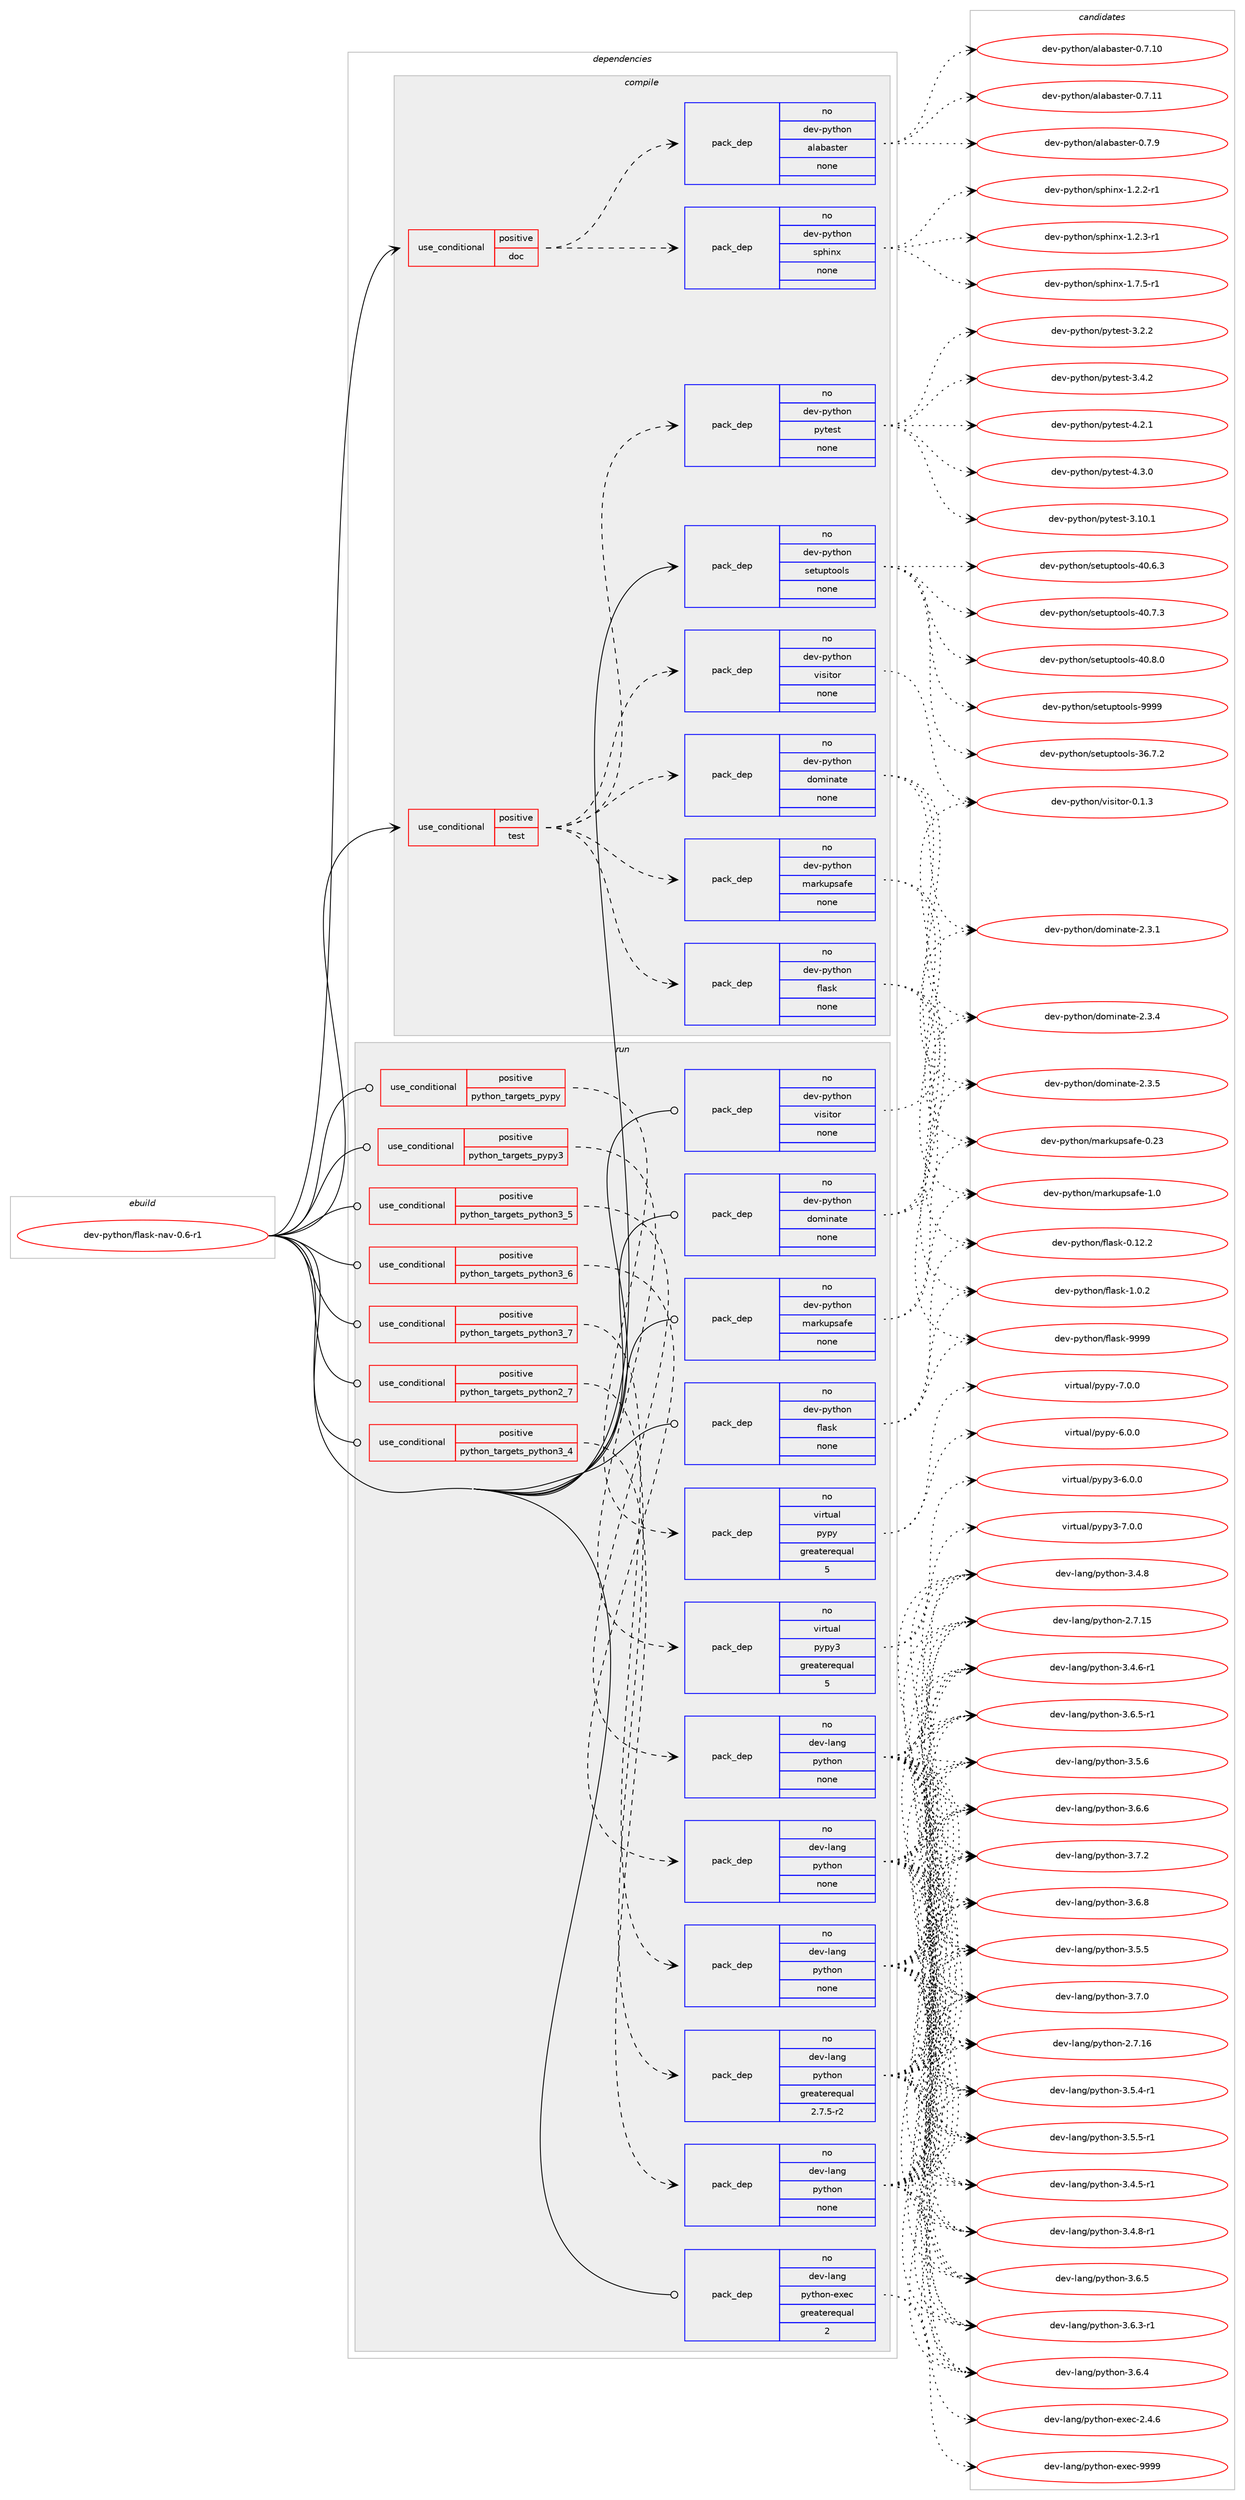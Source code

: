 digraph prolog {

# *************
# Graph options
# *************

newrank=true;
concentrate=true;
compound=true;
graph [rankdir=LR,fontname=Helvetica,fontsize=10,ranksep=1.5];#, ranksep=2.5, nodesep=0.2];
edge  [arrowhead=vee];
node  [fontname=Helvetica,fontsize=10];

# **********
# The ebuild
# **********

subgraph cluster_leftcol {
color=gray;
rank=same;
label=<<i>ebuild</i>>;
id [label="dev-python/flask-nav-0.6-r1", color=red, width=4, href="../dev-python/flask-nav-0.6-r1.svg"];
}

# ****************
# The dependencies
# ****************

subgraph cluster_midcol {
color=gray;
label=<<i>dependencies</i>>;
subgraph cluster_compile {
fillcolor="#eeeeee";
style=filled;
label=<<i>compile</i>>;
subgraph cond374450 {
dependency1409689 [label=<<TABLE BORDER="0" CELLBORDER="1" CELLSPACING="0" CELLPADDING="4"><TR><TD ROWSPAN="3" CELLPADDING="10">use_conditional</TD></TR><TR><TD>positive</TD></TR><TR><TD>doc</TD></TR></TABLE>>, shape=none, color=red];
subgraph pack1011980 {
dependency1409690 [label=<<TABLE BORDER="0" CELLBORDER="1" CELLSPACING="0" CELLPADDING="4" WIDTH="220"><TR><TD ROWSPAN="6" CELLPADDING="30">pack_dep</TD></TR><TR><TD WIDTH="110">no</TD></TR><TR><TD>dev-python</TD></TR><TR><TD>alabaster</TD></TR><TR><TD>none</TD></TR><TR><TD></TD></TR></TABLE>>, shape=none, color=blue];
}
dependency1409689:e -> dependency1409690:w [weight=20,style="dashed",arrowhead="vee"];
subgraph pack1011981 {
dependency1409691 [label=<<TABLE BORDER="0" CELLBORDER="1" CELLSPACING="0" CELLPADDING="4" WIDTH="220"><TR><TD ROWSPAN="6" CELLPADDING="30">pack_dep</TD></TR><TR><TD WIDTH="110">no</TD></TR><TR><TD>dev-python</TD></TR><TR><TD>sphinx</TD></TR><TR><TD>none</TD></TR><TR><TD></TD></TR></TABLE>>, shape=none, color=blue];
}
dependency1409689:e -> dependency1409691:w [weight=20,style="dashed",arrowhead="vee"];
}
id:e -> dependency1409689:w [weight=20,style="solid",arrowhead="vee"];
subgraph cond374451 {
dependency1409692 [label=<<TABLE BORDER="0" CELLBORDER="1" CELLSPACING="0" CELLPADDING="4"><TR><TD ROWSPAN="3" CELLPADDING="10">use_conditional</TD></TR><TR><TD>positive</TD></TR><TR><TD>test</TD></TR></TABLE>>, shape=none, color=red];
subgraph pack1011982 {
dependency1409693 [label=<<TABLE BORDER="0" CELLBORDER="1" CELLSPACING="0" CELLPADDING="4" WIDTH="220"><TR><TD ROWSPAN="6" CELLPADDING="30">pack_dep</TD></TR><TR><TD WIDTH="110">no</TD></TR><TR><TD>dev-python</TD></TR><TR><TD>dominate</TD></TR><TR><TD>none</TD></TR><TR><TD></TD></TR></TABLE>>, shape=none, color=blue];
}
dependency1409692:e -> dependency1409693:w [weight=20,style="dashed",arrowhead="vee"];
subgraph pack1011983 {
dependency1409694 [label=<<TABLE BORDER="0" CELLBORDER="1" CELLSPACING="0" CELLPADDING="4" WIDTH="220"><TR><TD ROWSPAN="6" CELLPADDING="30">pack_dep</TD></TR><TR><TD WIDTH="110">no</TD></TR><TR><TD>dev-python</TD></TR><TR><TD>flask</TD></TR><TR><TD>none</TD></TR><TR><TD></TD></TR></TABLE>>, shape=none, color=blue];
}
dependency1409692:e -> dependency1409694:w [weight=20,style="dashed",arrowhead="vee"];
subgraph pack1011984 {
dependency1409695 [label=<<TABLE BORDER="0" CELLBORDER="1" CELLSPACING="0" CELLPADDING="4" WIDTH="220"><TR><TD ROWSPAN="6" CELLPADDING="30">pack_dep</TD></TR><TR><TD WIDTH="110">no</TD></TR><TR><TD>dev-python</TD></TR><TR><TD>markupsafe</TD></TR><TR><TD>none</TD></TR><TR><TD></TD></TR></TABLE>>, shape=none, color=blue];
}
dependency1409692:e -> dependency1409695:w [weight=20,style="dashed",arrowhead="vee"];
subgraph pack1011985 {
dependency1409696 [label=<<TABLE BORDER="0" CELLBORDER="1" CELLSPACING="0" CELLPADDING="4" WIDTH="220"><TR><TD ROWSPAN="6" CELLPADDING="30">pack_dep</TD></TR><TR><TD WIDTH="110">no</TD></TR><TR><TD>dev-python</TD></TR><TR><TD>visitor</TD></TR><TR><TD>none</TD></TR><TR><TD></TD></TR></TABLE>>, shape=none, color=blue];
}
dependency1409692:e -> dependency1409696:w [weight=20,style="dashed",arrowhead="vee"];
subgraph pack1011986 {
dependency1409697 [label=<<TABLE BORDER="0" CELLBORDER="1" CELLSPACING="0" CELLPADDING="4" WIDTH="220"><TR><TD ROWSPAN="6" CELLPADDING="30">pack_dep</TD></TR><TR><TD WIDTH="110">no</TD></TR><TR><TD>dev-python</TD></TR><TR><TD>pytest</TD></TR><TR><TD>none</TD></TR><TR><TD></TD></TR></TABLE>>, shape=none, color=blue];
}
dependency1409692:e -> dependency1409697:w [weight=20,style="dashed",arrowhead="vee"];
}
id:e -> dependency1409692:w [weight=20,style="solid",arrowhead="vee"];
subgraph pack1011987 {
dependency1409698 [label=<<TABLE BORDER="0" CELLBORDER="1" CELLSPACING="0" CELLPADDING="4" WIDTH="220"><TR><TD ROWSPAN="6" CELLPADDING="30">pack_dep</TD></TR><TR><TD WIDTH="110">no</TD></TR><TR><TD>dev-python</TD></TR><TR><TD>setuptools</TD></TR><TR><TD>none</TD></TR><TR><TD></TD></TR></TABLE>>, shape=none, color=blue];
}
id:e -> dependency1409698:w [weight=20,style="solid",arrowhead="vee"];
}
subgraph cluster_compileandrun {
fillcolor="#eeeeee";
style=filled;
label=<<i>compile and run</i>>;
}
subgraph cluster_run {
fillcolor="#eeeeee";
style=filled;
label=<<i>run</i>>;
subgraph cond374452 {
dependency1409699 [label=<<TABLE BORDER="0" CELLBORDER="1" CELLSPACING="0" CELLPADDING="4"><TR><TD ROWSPAN="3" CELLPADDING="10">use_conditional</TD></TR><TR><TD>positive</TD></TR><TR><TD>python_targets_pypy</TD></TR></TABLE>>, shape=none, color=red];
subgraph pack1011988 {
dependency1409700 [label=<<TABLE BORDER="0" CELLBORDER="1" CELLSPACING="0" CELLPADDING="4" WIDTH="220"><TR><TD ROWSPAN="6" CELLPADDING="30">pack_dep</TD></TR><TR><TD WIDTH="110">no</TD></TR><TR><TD>virtual</TD></TR><TR><TD>pypy</TD></TR><TR><TD>greaterequal</TD></TR><TR><TD>5</TD></TR></TABLE>>, shape=none, color=blue];
}
dependency1409699:e -> dependency1409700:w [weight=20,style="dashed",arrowhead="vee"];
}
id:e -> dependency1409699:w [weight=20,style="solid",arrowhead="odot"];
subgraph cond374453 {
dependency1409701 [label=<<TABLE BORDER="0" CELLBORDER="1" CELLSPACING="0" CELLPADDING="4"><TR><TD ROWSPAN="3" CELLPADDING="10">use_conditional</TD></TR><TR><TD>positive</TD></TR><TR><TD>python_targets_pypy3</TD></TR></TABLE>>, shape=none, color=red];
subgraph pack1011989 {
dependency1409702 [label=<<TABLE BORDER="0" CELLBORDER="1" CELLSPACING="0" CELLPADDING="4" WIDTH="220"><TR><TD ROWSPAN="6" CELLPADDING="30">pack_dep</TD></TR><TR><TD WIDTH="110">no</TD></TR><TR><TD>virtual</TD></TR><TR><TD>pypy3</TD></TR><TR><TD>greaterequal</TD></TR><TR><TD>5</TD></TR></TABLE>>, shape=none, color=blue];
}
dependency1409701:e -> dependency1409702:w [weight=20,style="dashed",arrowhead="vee"];
}
id:e -> dependency1409701:w [weight=20,style="solid",arrowhead="odot"];
subgraph cond374454 {
dependency1409703 [label=<<TABLE BORDER="0" CELLBORDER="1" CELLSPACING="0" CELLPADDING="4"><TR><TD ROWSPAN="3" CELLPADDING="10">use_conditional</TD></TR><TR><TD>positive</TD></TR><TR><TD>python_targets_python2_7</TD></TR></TABLE>>, shape=none, color=red];
subgraph pack1011990 {
dependency1409704 [label=<<TABLE BORDER="0" CELLBORDER="1" CELLSPACING="0" CELLPADDING="4" WIDTH="220"><TR><TD ROWSPAN="6" CELLPADDING="30">pack_dep</TD></TR><TR><TD WIDTH="110">no</TD></TR><TR><TD>dev-lang</TD></TR><TR><TD>python</TD></TR><TR><TD>greaterequal</TD></TR><TR><TD>2.7.5-r2</TD></TR></TABLE>>, shape=none, color=blue];
}
dependency1409703:e -> dependency1409704:w [weight=20,style="dashed",arrowhead="vee"];
}
id:e -> dependency1409703:w [weight=20,style="solid",arrowhead="odot"];
subgraph cond374455 {
dependency1409705 [label=<<TABLE BORDER="0" CELLBORDER="1" CELLSPACING="0" CELLPADDING="4"><TR><TD ROWSPAN="3" CELLPADDING="10">use_conditional</TD></TR><TR><TD>positive</TD></TR><TR><TD>python_targets_python3_4</TD></TR></TABLE>>, shape=none, color=red];
subgraph pack1011991 {
dependency1409706 [label=<<TABLE BORDER="0" CELLBORDER="1" CELLSPACING="0" CELLPADDING="4" WIDTH="220"><TR><TD ROWSPAN="6" CELLPADDING="30">pack_dep</TD></TR><TR><TD WIDTH="110">no</TD></TR><TR><TD>dev-lang</TD></TR><TR><TD>python</TD></TR><TR><TD>none</TD></TR><TR><TD></TD></TR></TABLE>>, shape=none, color=blue];
}
dependency1409705:e -> dependency1409706:w [weight=20,style="dashed",arrowhead="vee"];
}
id:e -> dependency1409705:w [weight=20,style="solid",arrowhead="odot"];
subgraph cond374456 {
dependency1409707 [label=<<TABLE BORDER="0" CELLBORDER="1" CELLSPACING="0" CELLPADDING="4"><TR><TD ROWSPAN="3" CELLPADDING="10">use_conditional</TD></TR><TR><TD>positive</TD></TR><TR><TD>python_targets_python3_5</TD></TR></TABLE>>, shape=none, color=red];
subgraph pack1011992 {
dependency1409708 [label=<<TABLE BORDER="0" CELLBORDER="1" CELLSPACING="0" CELLPADDING="4" WIDTH="220"><TR><TD ROWSPAN="6" CELLPADDING="30">pack_dep</TD></TR><TR><TD WIDTH="110">no</TD></TR><TR><TD>dev-lang</TD></TR><TR><TD>python</TD></TR><TR><TD>none</TD></TR><TR><TD></TD></TR></TABLE>>, shape=none, color=blue];
}
dependency1409707:e -> dependency1409708:w [weight=20,style="dashed",arrowhead="vee"];
}
id:e -> dependency1409707:w [weight=20,style="solid",arrowhead="odot"];
subgraph cond374457 {
dependency1409709 [label=<<TABLE BORDER="0" CELLBORDER="1" CELLSPACING="0" CELLPADDING="4"><TR><TD ROWSPAN="3" CELLPADDING="10">use_conditional</TD></TR><TR><TD>positive</TD></TR><TR><TD>python_targets_python3_6</TD></TR></TABLE>>, shape=none, color=red];
subgraph pack1011993 {
dependency1409710 [label=<<TABLE BORDER="0" CELLBORDER="1" CELLSPACING="0" CELLPADDING="4" WIDTH="220"><TR><TD ROWSPAN="6" CELLPADDING="30">pack_dep</TD></TR><TR><TD WIDTH="110">no</TD></TR><TR><TD>dev-lang</TD></TR><TR><TD>python</TD></TR><TR><TD>none</TD></TR><TR><TD></TD></TR></TABLE>>, shape=none, color=blue];
}
dependency1409709:e -> dependency1409710:w [weight=20,style="dashed",arrowhead="vee"];
}
id:e -> dependency1409709:w [weight=20,style="solid",arrowhead="odot"];
subgraph cond374458 {
dependency1409711 [label=<<TABLE BORDER="0" CELLBORDER="1" CELLSPACING="0" CELLPADDING="4"><TR><TD ROWSPAN="3" CELLPADDING="10">use_conditional</TD></TR><TR><TD>positive</TD></TR><TR><TD>python_targets_python3_7</TD></TR></TABLE>>, shape=none, color=red];
subgraph pack1011994 {
dependency1409712 [label=<<TABLE BORDER="0" CELLBORDER="1" CELLSPACING="0" CELLPADDING="4" WIDTH="220"><TR><TD ROWSPAN="6" CELLPADDING="30">pack_dep</TD></TR><TR><TD WIDTH="110">no</TD></TR><TR><TD>dev-lang</TD></TR><TR><TD>python</TD></TR><TR><TD>none</TD></TR><TR><TD></TD></TR></TABLE>>, shape=none, color=blue];
}
dependency1409711:e -> dependency1409712:w [weight=20,style="dashed",arrowhead="vee"];
}
id:e -> dependency1409711:w [weight=20,style="solid",arrowhead="odot"];
subgraph pack1011995 {
dependency1409713 [label=<<TABLE BORDER="0" CELLBORDER="1" CELLSPACING="0" CELLPADDING="4" WIDTH="220"><TR><TD ROWSPAN="6" CELLPADDING="30">pack_dep</TD></TR><TR><TD WIDTH="110">no</TD></TR><TR><TD>dev-lang</TD></TR><TR><TD>python-exec</TD></TR><TR><TD>greaterequal</TD></TR><TR><TD>2</TD></TR></TABLE>>, shape=none, color=blue];
}
id:e -> dependency1409713:w [weight=20,style="solid",arrowhead="odot"];
subgraph pack1011996 {
dependency1409714 [label=<<TABLE BORDER="0" CELLBORDER="1" CELLSPACING="0" CELLPADDING="4" WIDTH="220"><TR><TD ROWSPAN="6" CELLPADDING="30">pack_dep</TD></TR><TR><TD WIDTH="110">no</TD></TR><TR><TD>dev-python</TD></TR><TR><TD>dominate</TD></TR><TR><TD>none</TD></TR><TR><TD></TD></TR></TABLE>>, shape=none, color=blue];
}
id:e -> dependency1409714:w [weight=20,style="solid",arrowhead="odot"];
subgraph pack1011997 {
dependency1409715 [label=<<TABLE BORDER="0" CELLBORDER="1" CELLSPACING="0" CELLPADDING="4" WIDTH="220"><TR><TD ROWSPAN="6" CELLPADDING="30">pack_dep</TD></TR><TR><TD WIDTH="110">no</TD></TR><TR><TD>dev-python</TD></TR><TR><TD>flask</TD></TR><TR><TD>none</TD></TR><TR><TD></TD></TR></TABLE>>, shape=none, color=blue];
}
id:e -> dependency1409715:w [weight=20,style="solid",arrowhead="odot"];
subgraph pack1011998 {
dependency1409716 [label=<<TABLE BORDER="0" CELLBORDER="1" CELLSPACING="0" CELLPADDING="4" WIDTH="220"><TR><TD ROWSPAN="6" CELLPADDING="30">pack_dep</TD></TR><TR><TD WIDTH="110">no</TD></TR><TR><TD>dev-python</TD></TR><TR><TD>markupsafe</TD></TR><TR><TD>none</TD></TR><TR><TD></TD></TR></TABLE>>, shape=none, color=blue];
}
id:e -> dependency1409716:w [weight=20,style="solid",arrowhead="odot"];
subgraph pack1011999 {
dependency1409717 [label=<<TABLE BORDER="0" CELLBORDER="1" CELLSPACING="0" CELLPADDING="4" WIDTH="220"><TR><TD ROWSPAN="6" CELLPADDING="30">pack_dep</TD></TR><TR><TD WIDTH="110">no</TD></TR><TR><TD>dev-python</TD></TR><TR><TD>visitor</TD></TR><TR><TD>none</TD></TR><TR><TD></TD></TR></TABLE>>, shape=none, color=blue];
}
id:e -> dependency1409717:w [weight=20,style="solid",arrowhead="odot"];
}
}

# **************
# The candidates
# **************

subgraph cluster_choices {
rank=same;
color=gray;
label=<<i>candidates</i>>;

subgraph choice1011980 {
color=black;
nodesep=1;
choice10010111845112121116104111110479710897989711511610111445484655464948 [label="dev-python/alabaster-0.7.10", color=red, width=4,href="../dev-python/alabaster-0.7.10.svg"];
choice10010111845112121116104111110479710897989711511610111445484655464949 [label="dev-python/alabaster-0.7.11", color=red, width=4,href="../dev-python/alabaster-0.7.11.svg"];
choice100101118451121211161041111104797108979897115116101114454846554657 [label="dev-python/alabaster-0.7.9", color=red, width=4,href="../dev-python/alabaster-0.7.9.svg"];
dependency1409690:e -> choice10010111845112121116104111110479710897989711511610111445484655464948:w [style=dotted,weight="100"];
dependency1409690:e -> choice10010111845112121116104111110479710897989711511610111445484655464949:w [style=dotted,weight="100"];
dependency1409690:e -> choice100101118451121211161041111104797108979897115116101114454846554657:w [style=dotted,weight="100"];
}
subgraph choice1011981 {
color=black;
nodesep=1;
choice10010111845112121116104111110471151121041051101204549465046504511449 [label="dev-python/sphinx-1.2.2-r1", color=red, width=4,href="../dev-python/sphinx-1.2.2-r1.svg"];
choice10010111845112121116104111110471151121041051101204549465046514511449 [label="dev-python/sphinx-1.2.3-r1", color=red, width=4,href="../dev-python/sphinx-1.2.3-r1.svg"];
choice10010111845112121116104111110471151121041051101204549465546534511449 [label="dev-python/sphinx-1.7.5-r1", color=red, width=4,href="../dev-python/sphinx-1.7.5-r1.svg"];
dependency1409691:e -> choice10010111845112121116104111110471151121041051101204549465046504511449:w [style=dotted,weight="100"];
dependency1409691:e -> choice10010111845112121116104111110471151121041051101204549465046514511449:w [style=dotted,weight="100"];
dependency1409691:e -> choice10010111845112121116104111110471151121041051101204549465546534511449:w [style=dotted,weight="100"];
}
subgraph choice1011982 {
color=black;
nodesep=1;
choice100101118451121211161041111104710011110910511097116101455046514649 [label="dev-python/dominate-2.3.1", color=red, width=4,href="../dev-python/dominate-2.3.1.svg"];
choice100101118451121211161041111104710011110910511097116101455046514652 [label="dev-python/dominate-2.3.4", color=red, width=4,href="../dev-python/dominate-2.3.4.svg"];
choice100101118451121211161041111104710011110910511097116101455046514653 [label="dev-python/dominate-2.3.5", color=red, width=4,href="../dev-python/dominate-2.3.5.svg"];
dependency1409693:e -> choice100101118451121211161041111104710011110910511097116101455046514649:w [style=dotted,weight="100"];
dependency1409693:e -> choice100101118451121211161041111104710011110910511097116101455046514652:w [style=dotted,weight="100"];
dependency1409693:e -> choice100101118451121211161041111104710011110910511097116101455046514653:w [style=dotted,weight="100"];
}
subgraph choice1011983 {
color=black;
nodesep=1;
choice10010111845112121116104111110471021089711510745484649504650 [label="dev-python/flask-0.12.2", color=red, width=4,href="../dev-python/flask-0.12.2.svg"];
choice100101118451121211161041111104710210897115107454946484650 [label="dev-python/flask-1.0.2", color=red, width=4,href="../dev-python/flask-1.0.2.svg"];
choice1001011184511212111610411111047102108971151074557575757 [label="dev-python/flask-9999", color=red, width=4,href="../dev-python/flask-9999.svg"];
dependency1409694:e -> choice10010111845112121116104111110471021089711510745484649504650:w [style=dotted,weight="100"];
dependency1409694:e -> choice100101118451121211161041111104710210897115107454946484650:w [style=dotted,weight="100"];
dependency1409694:e -> choice1001011184511212111610411111047102108971151074557575757:w [style=dotted,weight="100"];
}
subgraph choice1011984 {
color=black;
nodesep=1;
choice100101118451121211161041111104710997114107117112115971021014548465051 [label="dev-python/markupsafe-0.23", color=red, width=4,href="../dev-python/markupsafe-0.23.svg"];
choice1001011184511212111610411111047109971141071171121159710210145494648 [label="dev-python/markupsafe-1.0", color=red, width=4,href="../dev-python/markupsafe-1.0.svg"];
dependency1409695:e -> choice100101118451121211161041111104710997114107117112115971021014548465051:w [style=dotted,weight="100"];
dependency1409695:e -> choice1001011184511212111610411111047109971141071171121159710210145494648:w [style=dotted,weight="100"];
}
subgraph choice1011985 {
color=black;
nodesep=1;
choice1001011184511212111610411111047118105115105116111114454846494651 [label="dev-python/visitor-0.1.3", color=red, width=4,href="../dev-python/visitor-0.1.3.svg"];
dependency1409696:e -> choice1001011184511212111610411111047118105115105116111114454846494651:w [style=dotted,weight="100"];
}
subgraph choice1011986 {
color=black;
nodesep=1;
choice100101118451121211161041111104711212111610111511645514649484649 [label="dev-python/pytest-3.10.1", color=red, width=4,href="../dev-python/pytest-3.10.1.svg"];
choice1001011184511212111610411111047112121116101115116455146504650 [label="dev-python/pytest-3.2.2", color=red, width=4,href="../dev-python/pytest-3.2.2.svg"];
choice1001011184511212111610411111047112121116101115116455146524650 [label="dev-python/pytest-3.4.2", color=red, width=4,href="../dev-python/pytest-3.4.2.svg"];
choice1001011184511212111610411111047112121116101115116455246504649 [label="dev-python/pytest-4.2.1", color=red, width=4,href="../dev-python/pytest-4.2.1.svg"];
choice1001011184511212111610411111047112121116101115116455246514648 [label="dev-python/pytest-4.3.0", color=red, width=4,href="../dev-python/pytest-4.3.0.svg"];
dependency1409697:e -> choice100101118451121211161041111104711212111610111511645514649484649:w [style=dotted,weight="100"];
dependency1409697:e -> choice1001011184511212111610411111047112121116101115116455146504650:w [style=dotted,weight="100"];
dependency1409697:e -> choice1001011184511212111610411111047112121116101115116455146524650:w [style=dotted,weight="100"];
dependency1409697:e -> choice1001011184511212111610411111047112121116101115116455246504649:w [style=dotted,weight="100"];
dependency1409697:e -> choice1001011184511212111610411111047112121116101115116455246514648:w [style=dotted,weight="100"];
}
subgraph choice1011987 {
color=black;
nodesep=1;
choice100101118451121211161041111104711510111611711211611111110811545515446554650 [label="dev-python/setuptools-36.7.2", color=red, width=4,href="../dev-python/setuptools-36.7.2.svg"];
choice100101118451121211161041111104711510111611711211611111110811545524846544651 [label="dev-python/setuptools-40.6.3", color=red, width=4,href="../dev-python/setuptools-40.6.3.svg"];
choice100101118451121211161041111104711510111611711211611111110811545524846554651 [label="dev-python/setuptools-40.7.3", color=red, width=4,href="../dev-python/setuptools-40.7.3.svg"];
choice100101118451121211161041111104711510111611711211611111110811545524846564648 [label="dev-python/setuptools-40.8.0", color=red, width=4,href="../dev-python/setuptools-40.8.0.svg"];
choice10010111845112121116104111110471151011161171121161111111081154557575757 [label="dev-python/setuptools-9999", color=red, width=4,href="../dev-python/setuptools-9999.svg"];
dependency1409698:e -> choice100101118451121211161041111104711510111611711211611111110811545515446554650:w [style=dotted,weight="100"];
dependency1409698:e -> choice100101118451121211161041111104711510111611711211611111110811545524846544651:w [style=dotted,weight="100"];
dependency1409698:e -> choice100101118451121211161041111104711510111611711211611111110811545524846554651:w [style=dotted,weight="100"];
dependency1409698:e -> choice100101118451121211161041111104711510111611711211611111110811545524846564648:w [style=dotted,weight="100"];
dependency1409698:e -> choice10010111845112121116104111110471151011161171121161111111081154557575757:w [style=dotted,weight="100"];
}
subgraph choice1011988 {
color=black;
nodesep=1;
choice1181051141161179710847112121112121455446484648 [label="virtual/pypy-6.0.0", color=red, width=4,href="../virtual/pypy-6.0.0.svg"];
choice1181051141161179710847112121112121455546484648 [label="virtual/pypy-7.0.0", color=red, width=4,href="../virtual/pypy-7.0.0.svg"];
dependency1409700:e -> choice1181051141161179710847112121112121455446484648:w [style=dotted,weight="100"];
dependency1409700:e -> choice1181051141161179710847112121112121455546484648:w [style=dotted,weight="100"];
}
subgraph choice1011989 {
color=black;
nodesep=1;
choice118105114116117971084711212111212151455446484648 [label="virtual/pypy3-6.0.0", color=red, width=4,href="../virtual/pypy3-6.0.0.svg"];
choice118105114116117971084711212111212151455546484648 [label="virtual/pypy3-7.0.0", color=red, width=4,href="../virtual/pypy3-7.0.0.svg"];
dependency1409702:e -> choice118105114116117971084711212111212151455446484648:w [style=dotted,weight="100"];
dependency1409702:e -> choice118105114116117971084711212111212151455546484648:w [style=dotted,weight="100"];
}
subgraph choice1011990 {
color=black;
nodesep=1;
choice10010111845108971101034711212111610411111045504655464953 [label="dev-lang/python-2.7.15", color=red, width=4,href="../dev-lang/python-2.7.15.svg"];
choice10010111845108971101034711212111610411111045504655464954 [label="dev-lang/python-2.7.16", color=red, width=4,href="../dev-lang/python-2.7.16.svg"];
choice1001011184510897110103471121211161041111104551465246534511449 [label="dev-lang/python-3.4.5-r1", color=red, width=4,href="../dev-lang/python-3.4.5-r1.svg"];
choice1001011184510897110103471121211161041111104551465246544511449 [label="dev-lang/python-3.4.6-r1", color=red, width=4,href="../dev-lang/python-3.4.6-r1.svg"];
choice100101118451089711010347112121116104111110455146524656 [label="dev-lang/python-3.4.8", color=red, width=4,href="../dev-lang/python-3.4.8.svg"];
choice1001011184510897110103471121211161041111104551465246564511449 [label="dev-lang/python-3.4.8-r1", color=red, width=4,href="../dev-lang/python-3.4.8-r1.svg"];
choice1001011184510897110103471121211161041111104551465346524511449 [label="dev-lang/python-3.5.4-r1", color=red, width=4,href="../dev-lang/python-3.5.4-r1.svg"];
choice100101118451089711010347112121116104111110455146534653 [label="dev-lang/python-3.5.5", color=red, width=4,href="../dev-lang/python-3.5.5.svg"];
choice1001011184510897110103471121211161041111104551465346534511449 [label="dev-lang/python-3.5.5-r1", color=red, width=4,href="../dev-lang/python-3.5.5-r1.svg"];
choice100101118451089711010347112121116104111110455146534654 [label="dev-lang/python-3.5.6", color=red, width=4,href="../dev-lang/python-3.5.6.svg"];
choice1001011184510897110103471121211161041111104551465446514511449 [label="dev-lang/python-3.6.3-r1", color=red, width=4,href="../dev-lang/python-3.6.3-r1.svg"];
choice100101118451089711010347112121116104111110455146544652 [label="dev-lang/python-3.6.4", color=red, width=4,href="../dev-lang/python-3.6.4.svg"];
choice100101118451089711010347112121116104111110455146544653 [label="dev-lang/python-3.6.5", color=red, width=4,href="../dev-lang/python-3.6.5.svg"];
choice1001011184510897110103471121211161041111104551465446534511449 [label="dev-lang/python-3.6.5-r1", color=red, width=4,href="../dev-lang/python-3.6.5-r1.svg"];
choice100101118451089711010347112121116104111110455146544654 [label="dev-lang/python-3.6.6", color=red, width=4,href="../dev-lang/python-3.6.6.svg"];
choice100101118451089711010347112121116104111110455146544656 [label="dev-lang/python-3.6.8", color=red, width=4,href="../dev-lang/python-3.6.8.svg"];
choice100101118451089711010347112121116104111110455146554648 [label="dev-lang/python-3.7.0", color=red, width=4,href="../dev-lang/python-3.7.0.svg"];
choice100101118451089711010347112121116104111110455146554650 [label="dev-lang/python-3.7.2", color=red, width=4,href="../dev-lang/python-3.7.2.svg"];
dependency1409704:e -> choice10010111845108971101034711212111610411111045504655464953:w [style=dotted,weight="100"];
dependency1409704:e -> choice10010111845108971101034711212111610411111045504655464954:w [style=dotted,weight="100"];
dependency1409704:e -> choice1001011184510897110103471121211161041111104551465246534511449:w [style=dotted,weight="100"];
dependency1409704:e -> choice1001011184510897110103471121211161041111104551465246544511449:w [style=dotted,weight="100"];
dependency1409704:e -> choice100101118451089711010347112121116104111110455146524656:w [style=dotted,weight="100"];
dependency1409704:e -> choice1001011184510897110103471121211161041111104551465246564511449:w [style=dotted,weight="100"];
dependency1409704:e -> choice1001011184510897110103471121211161041111104551465346524511449:w [style=dotted,weight="100"];
dependency1409704:e -> choice100101118451089711010347112121116104111110455146534653:w [style=dotted,weight="100"];
dependency1409704:e -> choice1001011184510897110103471121211161041111104551465346534511449:w [style=dotted,weight="100"];
dependency1409704:e -> choice100101118451089711010347112121116104111110455146534654:w [style=dotted,weight="100"];
dependency1409704:e -> choice1001011184510897110103471121211161041111104551465446514511449:w [style=dotted,weight="100"];
dependency1409704:e -> choice100101118451089711010347112121116104111110455146544652:w [style=dotted,weight="100"];
dependency1409704:e -> choice100101118451089711010347112121116104111110455146544653:w [style=dotted,weight="100"];
dependency1409704:e -> choice1001011184510897110103471121211161041111104551465446534511449:w [style=dotted,weight="100"];
dependency1409704:e -> choice100101118451089711010347112121116104111110455146544654:w [style=dotted,weight="100"];
dependency1409704:e -> choice100101118451089711010347112121116104111110455146544656:w [style=dotted,weight="100"];
dependency1409704:e -> choice100101118451089711010347112121116104111110455146554648:w [style=dotted,weight="100"];
dependency1409704:e -> choice100101118451089711010347112121116104111110455146554650:w [style=dotted,weight="100"];
}
subgraph choice1011991 {
color=black;
nodesep=1;
choice10010111845108971101034711212111610411111045504655464953 [label="dev-lang/python-2.7.15", color=red, width=4,href="../dev-lang/python-2.7.15.svg"];
choice10010111845108971101034711212111610411111045504655464954 [label="dev-lang/python-2.7.16", color=red, width=4,href="../dev-lang/python-2.7.16.svg"];
choice1001011184510897110103471121211161041111104551465246534511449 [label="dev-lang/python-3.4.5-r1", color=red, width=4,href="../dev-lang/python-3.4.5-r1.svg"];
choice1001011184510897110103471121211161041111104551465246544511449 [label="dev-lang/python-3.4.6-r1", color=red, width=4,href="../dev-lang/python-3.4.6-r1.svg"];
choice100101118451089711010347112121116104111110455146524656 [label="dev-lang/python-3.4.8", color=red, width=4,href="../dev-lang/python-3.4.8.svg"];
choice1001011184510897110103471121211161041111104551465246564511449 [label="dev-lang/python-3.4.8-r1", color=red, width=4,href="../dev-lang/python-3.4.8-r1.svg"];
choice1001011184510897110103471121211161041111104551465346524511449 [label="dev-lang/python-3.5.4-r1", color=red, width=4,href="../dev-lang/python-3.5.4-r1.svg"];
choice100101118451089711010347112121116104111110455146534653 [label="dev-lang/python-3.5.5", color=red, width=4,href="../dev-lang/python-3.5.5.svg"];
choice1001011184510897110103471121211161041111104551465346534511449 [label="dev-lang/python-3.5.5-r1", color=red, width=4,href="../dev-lang/python-3.5.5-r1.svg"];
choice100101118451089711010347112121116104111110455146534654 [label="dev-lang/python-3.5.6", color=red, width=4,href="../dev-lang/python-3.5.6.svg"];
choice1001011184510897110103471121211161041111104551465446514511449 [label="dev-lang/python-3.6.3-r1", color=red, width=4,href="../dev-lang/python-3.6.3-r1.svg"];
choice100101118451089711010347112121116104111110455146544652 [label="dev-lang/python-3.6.4", color=red, width=4,href="../dev-lang/python-3.6.4.svg"];
choice100101118451089711010347112121116104111110455146544653 [label="dev-lang/python-3.6.5", color=red, width=4,href="../dev-lang/python-3.6.5.svg"];
choice1001011184510897110103471121211161041111104551465446534511449 [label="dev-lang/python-3.6.5-r1", color=red, width=4,href="../dev-lang/python-3.6.5-r1.svg"];
choice100101118451089711010347112121116104111110455146544654 [label="dev-lang/python-3.6.6", color=red, width=4,href="../dev-lang/python-3.6.6.svg"];
choice100101118451089711010347112121116104111110455146544656 [label="dev-lang/python-3.6.8", color=red, width=4,href="../dev-lang/python-3.6.8.svg"];
choice100101118451089711010347112121116104111110455146554648 [label="dev-lang/python-3.7.0", color=red, width=4,href="../dev-lang/python-3.7.0.svg"];
choice100101118451089711010347112121116104111110455146554650 [label="dev-lang/python-3.7.2", color=red, width=4,href="../dev-lang/python-3.7.2.svg"];
dependency1409706:e -> choice10010111845108971101034711212111610411111045504655464953:w [style=dotted,weight="100"];
dependency1409706:e -> choice10010111845108971101034711212111610411111045504655464954:w [style=dotted,weight="100"];
dependency1409706:e -> choice1001011184510897110103471121211161041111104551465246534511449:w [style=dotted,weight="100"];
dependency1409706:e -> choice1001011184510897110103471121211161041111104551465246544511449:w [style=dotted,weight="100"];
dependency1409706:e -> choice100101118451089711010347112121116104111110455146524656:w [style=dotted,weight="100"];
dependency1409706:e -> choice1001011184510897110103471121211161041111104551465246564511449:w [style=dotted,weight="100"];
dependency1409706:e -> choice1001011184510897110103471121211161041111104551465346524511449:w [style=dotted,weight="100"];
dependency1409706:e -> choice100101118451089711010347112121116104111110455146534653:w [style=dotted,weight="100"];
dependency1409706:e -> choice1001011184510897110103471121211161041111104551465346534511449:w [style=dotted,weight="100"];
dependency1409706:e -> choice100101118451089711010347112121116104111110455146534654:w [style=dotted,weight="100"];
dependency1409706:e -> choice1001011184510897110103471121211161041111104551465446514511449:w [style=dotted,weight="100"];
dependency1409706:e -> choice100101118451089711010347112121116104111110455146544652:w [style=dotted,weight="100"];
dependency1409706:e -> choice100101118451089711010347112121116104111110455146544653:w [style=dotted,weight="100"];
dependency1409706:e -> choice1001011184510897110103471121211161041111104551465446534511449:w [style=dotted,weight="100"];
dependency1409706:e -> choice100101118451089711010347112121116104111110455146544654:w [style=dotted,weight="100"];
dependency1409706:e -> choice100101118451089711010347112121116104111110455146544656:w [style=dotted,weight="100"];
dependency1409706:e -> choice100101118451089711010347112121116104111110455146554648:w [style=dotted,weight="100"];
dependency1409706:e -> choice100101118451089711010347112121116104111110455146554650:w [style=dotted,weight="100"];
}
subgraph choice1011992 {
color=black;
nodesep=1;
choice10010111845108971101034711212111610411111045504655464953 [label="dev-lang/python-2.7.15", color=red, width=4,href="../dev-lang/python-2.7.15.svg"];
choice10010111845108971101034711212111610411111045504655464954 [label="dev-lang/python-2.7.16", color=red, width=4,href="../dev-lang/python-2.7.16.svg"];
choice1001011184510897110103471121211161041111104551465246534511449 [label="dev-lang/python-3.4.5-r1", color=red, width=4,href="../dev-lang/python-3.4.5-r1.svg"];
choice1001011184510897110103471121211161041111104551465246544511449 [label="dev-lang/python-3.4.6-r1", color=red, width=4,href="../dev-lang/python-3.4.6-r1.svg"];
choice100101118451089711010347112121116104111110455146524656 [label="dev-lang/python-3.4.8", color=red, width=4,href="../dev-lang/python-3.4.8.svg"];
choice1001011184510897110103471121211161041111104551465246564511449 [label="dev-lang/python-3.4.8-r1", color=red, width=4,href="../dev-lang/python-3.4.8-r1.svg"];
choice1001011184510897110103471121211161041111104551465346524511449 [label="dev-lang/python-3.5.4-r1", color=red, width=4,href="../dev-lang/python-3.5.4-r1.svg"];
choice100101118451089711010347112121116104111110455146534653 [label="dev-lang/python-3.5.5", color=red, width=4,href="../dev-lang/python-3.5.5.svg"];
choice1001011184510897110103471121211161041111104551465346534511449 [label="dev-lang/python-3.5.5-r1", color=red, width=4,href="../dev-lang/python-3.5.5-r1.svg"];
choice100101118451089711010347112121116104111110455146534654 [label="dev-lang/python-3.5.6", color=red, width=4,href="../dev-lang/python-3.5.6.svg"];
choice1001011184510897110103471121211161041111104551465446514511449 [label="dev-lang/python-3.6.3-r1", color=red, width=4,href="../dev-lang/python-3.6.3-r1.svg"];
choice100101118451089711010347112121116104111110455146544652 [label="dev-lang/python-3.6.4", color=red, width=4,href="../dev-lang/python-3.6.4.svg"];
choice100101118451089711010347112121116104111110455146544653 [label="dev-lang/python-3.6.5", color=red, width=4,href="../dev-lang/python-3.6.5.svg"];
choice1001011184510897110103471121211161041111104551465446534511449 [label="dev-lang/python-3.6.5-r1", color=red, width=4,href="../dev-lang/python-3.6.5-r1.svg"];
choice100101118451089711010347112121116104111110455146544654 [label="dev-lang/python-3.6.6", color=red, width=4,href="../dev-lang/python-3.6.6.svg"];
choice100101118451089711010347112121116104111110455146544656 [label="dev-lang/python-3.6.8", color=red, width=4,href="../dev-lang/python-3.6.8.svg"];
choice100101118451089711010347112121116104111110455146554648 [label="dev-lang/python-3.7.0", color=red, width=4,href="../dev-lang/python-3.7.0.svg"];
choice100101118451089711010347112121116104111110455146554650 [label="dev-lang/python-3.7.2", color=red, width=4,href="../dev-lang/python-3.7.2.svg"];
dependency1409708:e -> choice10010111845108971101034711212111610411111045504655464953:w [style=dotted,weight="100"];
dependency1409708:e -> choice10010111845108971101034711212111610411111045504655464954:w [style=dotted,weight="100"];
dependency1409708:e -> choice1001011184510897110103471121211161041111104551465246534511449:w [style=dotted,weight="100"];
dependency1409708:e -> choice1001011184510897110103471121211161041111104551465246544511449:w [style=dotted,weight="100"];
dependency1409708:e -> choice100101118451089711010347112121116104111110455146524656:w [style=dotted,weight="100"];
dependency1409708:e -> choice1001011184510897110103471121211161041111104551465246564511449:w [style=dotted,weight="100"];
dependency1409708:e -> choice1001011184510897110103471121211161041111104551465346524511449:w [style=dotted,weight="100"];
dependency1409708:e -> choice100101118451089711010347112121116104111110455146534653:w [style=dotted,weight="100"];
dependency1409708:e -> choice1001011184510897110103471121211161041111104551465346534511449:w [style=dotted,weight="100"];
dependency1409708:e -> choice100101118451089711010347112121116104111110455146534654:w [style=dotted,weight="100"];
dependency1409708:e -> choice1001011184510897110103471121211161041111104551465446514511449:w [style=dotted,weight="100"];
dependency1409708:e -> choice100101118451089711010347112121116104111110455146544652:w [style=dotted,weight="100"];
dependency1409708:e -> choice100101118451089711010347112121116104111110455146544653:w [style=dotted,weight="100"];
dependency1409708:e -> choice1001011184510897110103471121211161041111104551465446534511449:w [style=dotted,weight="100"];
dependency1409708:e -> choice100101118451089711010347112121116104111110455146544654:w [style=dotted,weight="100"];
dependency1409708:e -> choice100101118451089711010347112121116104111110455146544656:w [style=dotted,weight="100"];
dependency1409708:e -> choice100101118451089711010347112121116104111110455146554648:w [style=dotted,weight="100"];
dependency1409708:e -> choice100101118451089711010347112121116104111110455146554650:w [style=dotted,weight="100"];
}
subgraph choice1011993 {
color=black;
nodesep=1;
choice10010111845108971101034711212111610411111045504655464953 [label="dev-lang/python-2.7.15", color=red, width=4,href="../dev-lang/python-2.7.15.svg"];
choice10010111845108971101034711212111610411111045504655464954 [label="dev-lang/python-2.7.16", color=red, width=4,href="../dev-lang/python-2.7.16.svg"];
choice1001011184510897110103471121211161041111104551465246534511449 [label="dev-lang/python-3.4.5-r1", color=red, width=4,href="../dev-lang/python-3.4.5-r1.svg"];
choice1001011184510897110103471121211161041111104551465246544511449 [label="dev-lang/python-3.4.6-r1", color=red, width=4,href="../dev-lang/python-3.4.6-r1.svg"];
choice100101118451089711010347112121116104111110455146524656 [label="dev-lang/python-3.4.8", color=red, width=4,href="../dev-lang/python-3.4.8.svg"];
choice1001011184510897110103471121211161041111104551465246564511449 [label="dev-lang/python-3.4.8-r1", color=red, width=4,href="../dev-lang/python-3.4.8-r1.svg"];
choice1001011184510897110103471121211161041111104551465346524511449 [label="dev-lang/python-3.5.4-r1", color=red, width=4,href="../dev-lang/python-3.5.4-r1.svg"];
choice100101118451089711010347112121116104111110455146534653 [label="dev-lang/python-3.5.5", color=red, width=4,href="../dev-lang/python-3.5.5.svg"];
choice1001011184510897110103471121211161041111104551465346534511449 [label="dev-lang/python-3.5.5-r1", color=red, width=4,href="../dev-lang/python-3.5.5-r1.svg"];
choice100101118451089711010347112121116104111110455146534654 [label="dev-lang/python-3.5.6", color=red, width=4,href="../dev-lang/python-3.5.6.svg"];
choice1001011184510897110103471121211161041111104551465446514511449 [label="dev-lang/python-3.6.3-r1", color=red, width=4,href="../dev-lang/python-3.6.3-r1.svg"];
choice100101118451089711010347112121116104111110455146544652 [label="dev-lang/python-3.6.4", color=red, width=4,href="../dev-lang/python-3.6.4.svg"];
choice100101118451089711010347112121116104111110455146544653 [label="dev-lang/python-3.6.5", color=red, width=4,href="../dev-lang/python-3.6.5.svg"];
choice1001011184510897110103471121211161041111104551465446534511449 [label="dev-lang/python-3.6.5-r1", color=red, width=4,href="../dev-lang/python-3.6.5-r1.svg"];
choice100101118451089711010347112121116104111110455146544654 [label="dev-lang/python-3.6.6", color=red, width=4,href="../dev-lang/python-3.6.6.svg"];
choice100101118451089711010347112121116104111110455146544656 [label="dev-lang/python-3.6.8", color=red, width=4,href="../dev-lang/python-3.6.8.svg"];
choice100101118451089711010347112121116104111110455146554648 [label="dev-lang/python-3.7.0", color=red, width=4,href="../dev-lang/python-3.7.0.svg"];
choice100101118451089711010347112121116104111110455146554650 [label="dev-lang/python-3.7.2", color=red, width=4,href="../dev-lang/python-3.7.2.svg"];
dependency1409710:e -> choice10010111845108971101034711212111610411111045504655464953:w [style=dotted,weight="100"];
dependency1409710:e -> choice10010111845108971101034711212111610411111045504655464954:w [style=dotted,weight="100"];
dependency1409710:e -> choice1001011184510897110103471121211161041111104551465246534511449:w [style=dotted,weight="100"];
dependency1409710:e -> choice1001011184510897110103471121211161041111104551465246544511449:w [style=dotted,weight="100"];
dependency1409710:e -> choice100101118451089711010347112121116104111110455146524656:w [style=dotted,weight="100"];
dependency1409710:e -> choice1001011184510897110103471121211161041111104551465246564511449:w [style=dotted,weight="100"];
dependency1409710:e -> choice1001011184510897110103471121211161041111104551465346524511449:w [style=dotted,weight="100"];
dependency1409710:e -> choice100101118451089711010347112121116104111110455146534653:w [style=dotted,weight="100"];
dependency1409710:e -> choice1001011184510897110103471121211161041111104551465346534511449:w [style=dotted,weight="100"];
dependency1409710:e -> choice100101118451089711010347112121116104111110455146534654:w [style=dotted,weight="100"];
dependency1409710:e -> choice1001011184510897110103471121211161041111104551465446514511449:w [style=dotted,weight="100"];
dependency1409710:e -> choice100101118451089711010347112121116104111110455146544652:w [style=dotted,weight="100"];
dependency1409710:e -> choice100101118451089711010347112121116104111110455146544653:w [style=dotted,weight="100"];
dependency1409710:e -> choice1001011184510897110103471121211161041111104551465446534511449:w [style=dotted,weight="100"];
dependency1409710:e -> choice100101118451089711010347112121116104111110455146544654:w [style=dotted,weight="100"];
dependency1409710:e -> choice100101118451089711010347112121116104111110455146544656:w [style=dotted,weight="100"];
dependency1409710:e -> choice100101118451089711010347112121116104111110455146554648:w [style=dotted,weight="100"];
dependency1409710:e -> choice100101118451089711010347112121116104111110455146554650:w [style=dotted,weight="100"];
}
subgraph choice1011994 {
color=black;
nodesep=1;
choice10010111845108971101034711212111610411111045504655464953 [label="dev-lang/python-2.7.15", color=red, width=4,href="../dev-lang/python-2.7.15.svg"];
choice10010111845108971101034711212111610411111045504655464954 [label="dev-lang/python-2.7.16", color=red, width=4,href="../dev-lang/python-2.7.16.svg"];
choice1001011184510897110103471121211161041111104551465246534511449 [label="dev-lang/python-3.4.5-r1", color=red, width=4,href="../dev-lang/python-3.4.5-r1.svg"];
choice1001011184510897110103471121211161041111104551465246544511449 [label="dev-lang/python-3.4.6-r1", color=red, width=4,href="../dev-lang/python-3.4.6-r1.svg"];
choice100101118451089711010347112121116104111110455146524656 [label="dev-lang/python-3.4.8", color=red, width=4,href="../dev-lang/python-3.4.8.svg"];
choice1001011184510897110103471121211161041111104551465246564511449 [label="dev-lang/python-3.4.8-r1", color=red, width=4,href="../dev-lang/python-3.4.8-r1.svg"];
choice1001011184510897110103471121211161041111104551465346524511449 [label="dev-lang/python-3.5.4-r1", color=red, width=4,href="../dev-lang/python-3.5.4-r1.svg"];
choice100101118451089711010347112121116104111110455146534653 [label="dev-lang/python-3.5.5", color=red, width=4,href="../dev-lang/python-3.5.5.svg"];
choice1001011184510897110103471121211161041111104551465346534511449 [label="dev-lang/python-3.5.5-r1", color=red, width=4,href="../dev-lang/python-3.5.5-r1.svg"];
choice100101118451089711010347112121116104111110455146534654 [label="dev-lang/python-3.5.6", color=red, width=4,href="../dev-lang/python-3.5.6.svg"];
choice1001011184510897110103471121211161041111104551465446514511449 [label="dev-lang/python-3.6.3-r1", color=red, width=4,href="../dev-lang/python-3.6.3-r1.svg"];
choice100101118451089711010347112121116104111110455146544652 [label="dev-lang/python-3.6.4", color=red, width=4,href="../dev-lang/python-3.6.4.svg"];
choice100101118451089711010347112121116104111110455146544653 [label="dev-lang/python-3.6.5", color=red, width=4,href="../dev-lang/python-3.6.5.svg"];
choice1001011184510897110103471121211161041111104551465446534511449 [label="dev-lang/python-3.6.5-r1", color=red, width=4,href="../dev-lang/python-3.6.5-r1.svg"];
choice100101118451089711010347112121116104111110455146544654 [label="dev-lang/python-3.6.6", color=red, width=4,href="../dev-lang/python-3.6.6.svg"];
choice100101118451089711010347112121116104111110455146544656 [label="dev-lang/python-3.6.8", color=red, width=4,href="../dev-lang/python-3.6.8.svg"];
choice100101118451089711010347112121116104111110455146554648 [label="dev-lang/python-3.7.0", color=red, width=4,href="../dev-lang/python-3.7.0.svg"];
choice100101118451089711010347112121116104111110455146554650 [label="dev-lang/python-3.7.2", color=red, width=4,href="../dev-lang/python-3.7.2.svg"];
dependency1409712:e -> choice10010111845108971101034711212111610411111045504655464953:w [style=dotted,weight="100"];
dependency1409712:e -> choice10010111845108971101034711212111610411111045504655464954:w [style=dotted,weight="100"];
dependency1409712:e -> choice1001011184510897110103471121211161041111104551465246534511449:w [style=dotted,weight="100"];
dependency1409712:e -> choice1001011184510897110103471121211161041111104551465246544511449:w [style=dotted,weight="100"];
dependency1409712:e -> choice100101118451089711010347112121116104111110455146524656:w [style=dotted,weight="100"];
dependency1409712:e -> choice1001011184510897110103471121211161041111104551465246564511449:w [style=dotted,weight="100"];
dependency1409712:e -> choice1001011184510897110103471121211161041111104551465346524511449:w [style=dotted,weight="100"];
dependency1409712:e -> choice100101118451089711010347112121116104111110455146534653:w [style=dotted,weight="100"];
dependency1409712:e -> choice1001011184510897110103471121211161041111104551465346534511449:w [style=dotted,weight="100"];
dependency1409712:e -> choice100101118451089711010347112121116104111110455146534654:w [style=dotted,weight="100"];
dependency1409712:e -> choice1001011184510897110103471121211161041111104551465446514511449:w [style=dotted,weight="100"];
dependency1409712:e -> choice100101118451089711010347112121116104111110455146544652:w [style=dotted,weight="100"];
dependency1409712:e -> choice100101118451089711010347112121116104111110455146544653:w [style=dotted,weight="100"];
dependency1409712:e -> choice1001011184510897110103471121211161041111104551465446534511449:w [style=dotted,weight="100"];
dependency1409712:e -> choice100101118451089711010347112121116104111110455146544654:w [style=dotted,weight="100"];
dependency1409712:e -> choice100101118451089711010347112121116104111110455146544656:w [style=dotted,weight="100"];
dependency1409712:e -> choice100101118451089711010347112121116104111110455146554648:w [style=dotted,weight="100"];
dependency1409712:e -> choice100101118451089711010347112121116104111110455146554650:w [style=dotted,weight="100"];
}
subgraph choice1011995 {
color=black;
nodesep=1;
choice1001011184510897110103471121211161041111104510112010199455046524654 [label="dev-lang/python-exec-2.4.6", color=red, width=4,href="../dev-lang/python-exec-2.4.6.svg"];
choice10010111845108971101034711212111610411111045101120101994557575757 [label="dev-lang/python-exec-9999", color=red, width=4,href="../dev-lang/python-exec-9999.svg"];
dependency1409713:e -> choice1001011184510897110103471121211161041111104510112010199455046524654:w [style=dotted,weight="100"];
dependency1409713:e -> choice10010111845108971101034711212111610411111045101120101994557575757:w [style=dotted,weight="100"];
}
subgraph choice1011996 {
color=black;
nodesep=1;
choice100101118451121211161041111104710011110910511097116101455046514649 [label="dev-python/dominate-2.3.1", color=red, width=4,href="../dev-python/dominate-2.3.1.svg"];
choice100101118451121211161041111104710011110910511097116101455046514652 [label="dev-python/dominate-2.3.4", color=red, width=4,href="../dev-python/dominate-2.3.4.svg"];
choice100101118451121211161041111104710011110910511097116101455046514653 [label="dev-python/dominate-2.3.5", color=red, width=4,href="../dev-python/dominate-2.3.5.svg"];
dependency1409714:e -> choice100101118451121211161041111104710011110910511097116101455046514649:w [style=dotted,weight="100"];
dependency1409714:e -> choice100101118451121211161041111104710011110910511097116101455046514652:w [style=dotted,weight="100"];
dependency1409714:e -> choice100101118451121211161041111104710011110910511097116101455046514653:w [style=dotted,weight="100"];
}
subgraph choice1011997 {
color=black;
nodesep=1;
choice10010111845112121116104111110471021089711510745484649504650 [label="dev-python/flask-0.12.2", color=red, width=4,href="../dev-python/flask-0.12.2.svg"];
choice100101118451121211161041111104710210897115107454946484650 [label="dev-python/flask-1.0.2", color=red, width=4,href="../dev-python/flask-1.0.2.svg"];
choice1001011184511212111610411111047102108971151074557575757 [label="dev-python/flask-9999", color=red, width=4,href="../dev-python/flask-9999.svg"];
dependency1409715:e -> choice10010111845112121116104111110471021089711510745484649504650:w [style=dotted,weight="100"];
dependency1409715:e -> choice100101118451121211161041111104710210897115107454946484650:w [style=dotted,weight="100"];
dependency1409715:e -> choice1001011184511212111610411111047102108971151074557575757:w [style=dotted,weight="100"];
}
subgraph choice1011998 {
color=black;
nodesep=1;
choice100101118451121211161041111104710997114107117112115971021014548465051 [label="dev-python/markupsafe-0.23", color=red, width=4,href="../dev-python/markupsafe-0.23.svg"];
choice1001011184511212111610411111047109971141071171121159710210145494648 [label="dev-python/markupsafe-1.0", color=red, width=4,href="../dev-python/markupsafe-1.0.svg"];
dependency1409716:e -> choice100101118451121211161041111104710997114107117112115971021014548465051:w [style=dotted,weight="100"];
dependency1409716:e -> choice1001011184511212111610411111047109971141071171121159710210145494648:w [style=dotted,weight="100"];
}
subgraph choice1011999 {
color=black;
nodesep=1;
choice1001011184511212111610411111047118105115105116111114454846494651 [label="dev-python/visitor-0.1.3", color=red, width=4,href="../dev-python/visitor-0.1.3.svg"];
dependency1409717:e -> choice1001011184511212111610411111047118105115105116111114454846494651:w [style=dotted,weight="100"];
}
}

}
